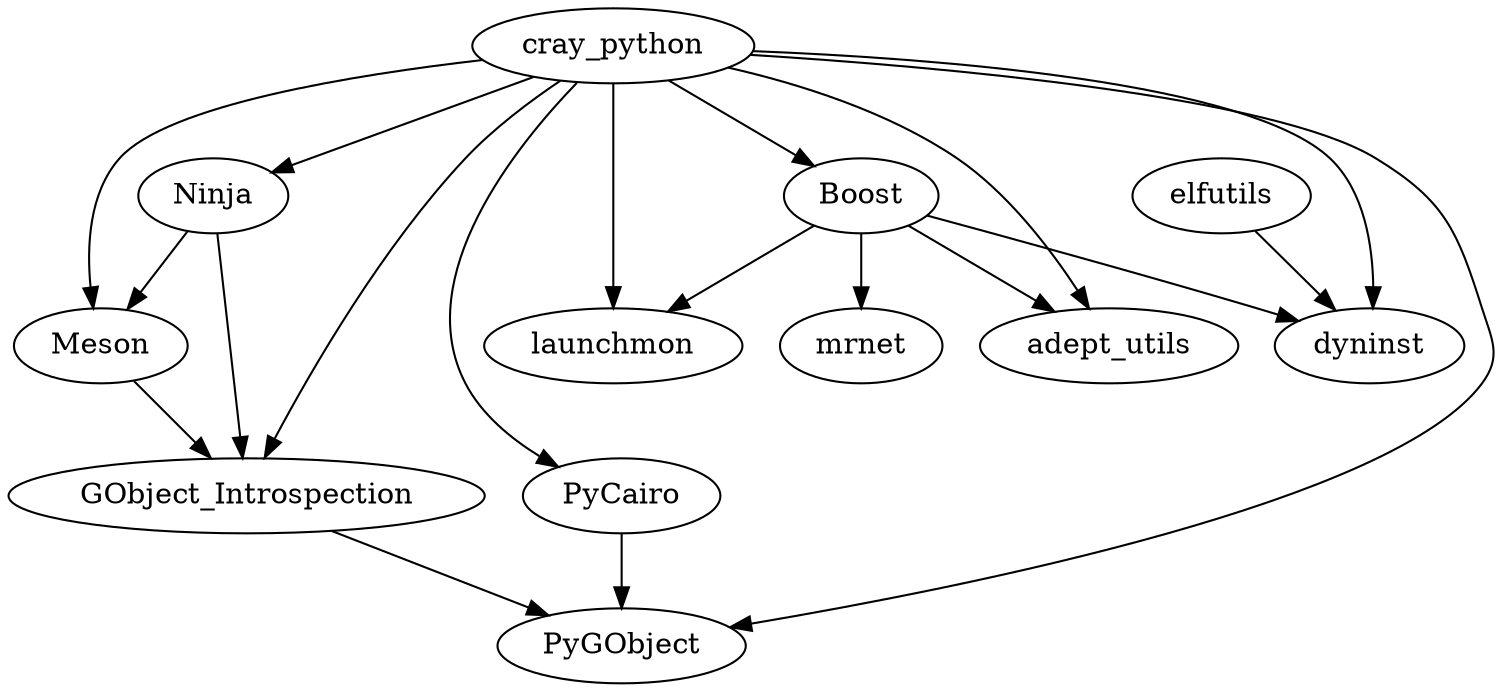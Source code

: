 digraph D {


cray_python -> Ninja
cray_python -> Meson
Ninja -> Meson

cray_python -> GObject_Introspection
Ninja -> GObject_Introspection
Meson -> GObject_Introspection

cray_python -> PyCairo

cray_python -> PyGObject
GObject_Introspection -> PyGObject
PyCairo -> PyGObject

cray_python -> Boost

cray_python -> launchmon
Boost -> launchmon
Boost -> mrnet

cray_python -> dyninst
elfutils -> dyninst
Boost -> dyninst

cray_python -> adept_utils
Boost -> adept_utils
}
